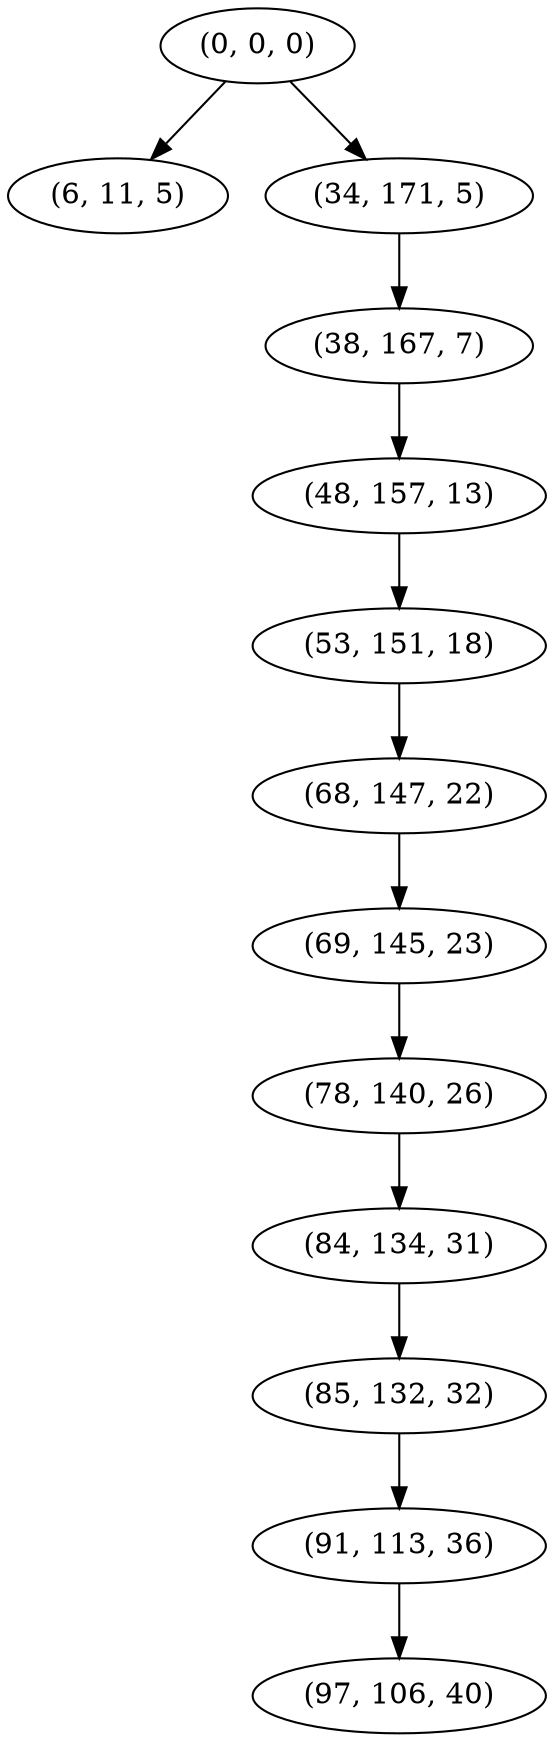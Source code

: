 digraph tree {
    "(0, 0, 0)";
    "(6, 11, 5)";
    "(34, 171, 5)";
    "(38, 167, 7)";
    "(48, 157, 13)";
    "(53, 151, 18)";
    "(68, 147, 22)";
    "(69, 145, 23)";
    "(78, 140, 26)";
    "(84, 134, 31)";
    "(85, 132, 32)";
    "(91, 113, 36)";
    "(97, 106, 40)";
    "(0, 0, 0)" -> "(6, 11, 5)";
    "(0, 0, 0)" -> "(34, 171, 5)";
    "(34, 171, 5)" -> "(38, 167, 7)";
    "(38, 167, 7)" -> "(48, 157, 13)";
    "(48, 157, 13)" -> "(53, 151, 18)";
    "(53, 151, 18)" -> "(68, 147, 22)";
    "(68, 147, 22)" -> "(69, 145, 23)";
    "(69, 145, 23)" -> "(78, 140, 26)";
    "(78, 140, 26)" -> "(84, 134, 31)";
    "(84, 134, 31)" -> "(85, 132, 32)";
    "(85, 132, 32)" -> "(91, 113, 36)";
    "(91, 113, 36)" -> "(97, 106, 40)";
}
